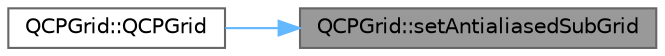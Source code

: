 digraph "QCPGrid::setAntialiasedSubGrid"
{
 // LATEX_PDF_SIZE
  bgcolor="transparent";
  edge [fontname=Helvetica,fontsize=10,labelfontname=Helvetica,labelfontsize=10];
  node [fontname=Helvetica,fontsize=10,shape=box,height=0.2,width=0.4];
  rankdir="RL";
  Node1 [label="QCPGrid::setAntialiasedSubGrid",height=0.2,width=0.4,color="gray40", fillcolor="grey60", style="filled", fontcolor="black",tooltip=" "];
  Node1 -> Node2 [dir="back",color="steelblue1",style="solid"];
  Node2 [label="QCPGrid::QCPGrid",height=0.2,width=0.4,color="grey40", fillcolor="white", style="filled",URL="$class_q_c_p_grid.html#acd1cdd2909625388a13048b698494a17",tooltip=" "];
}
